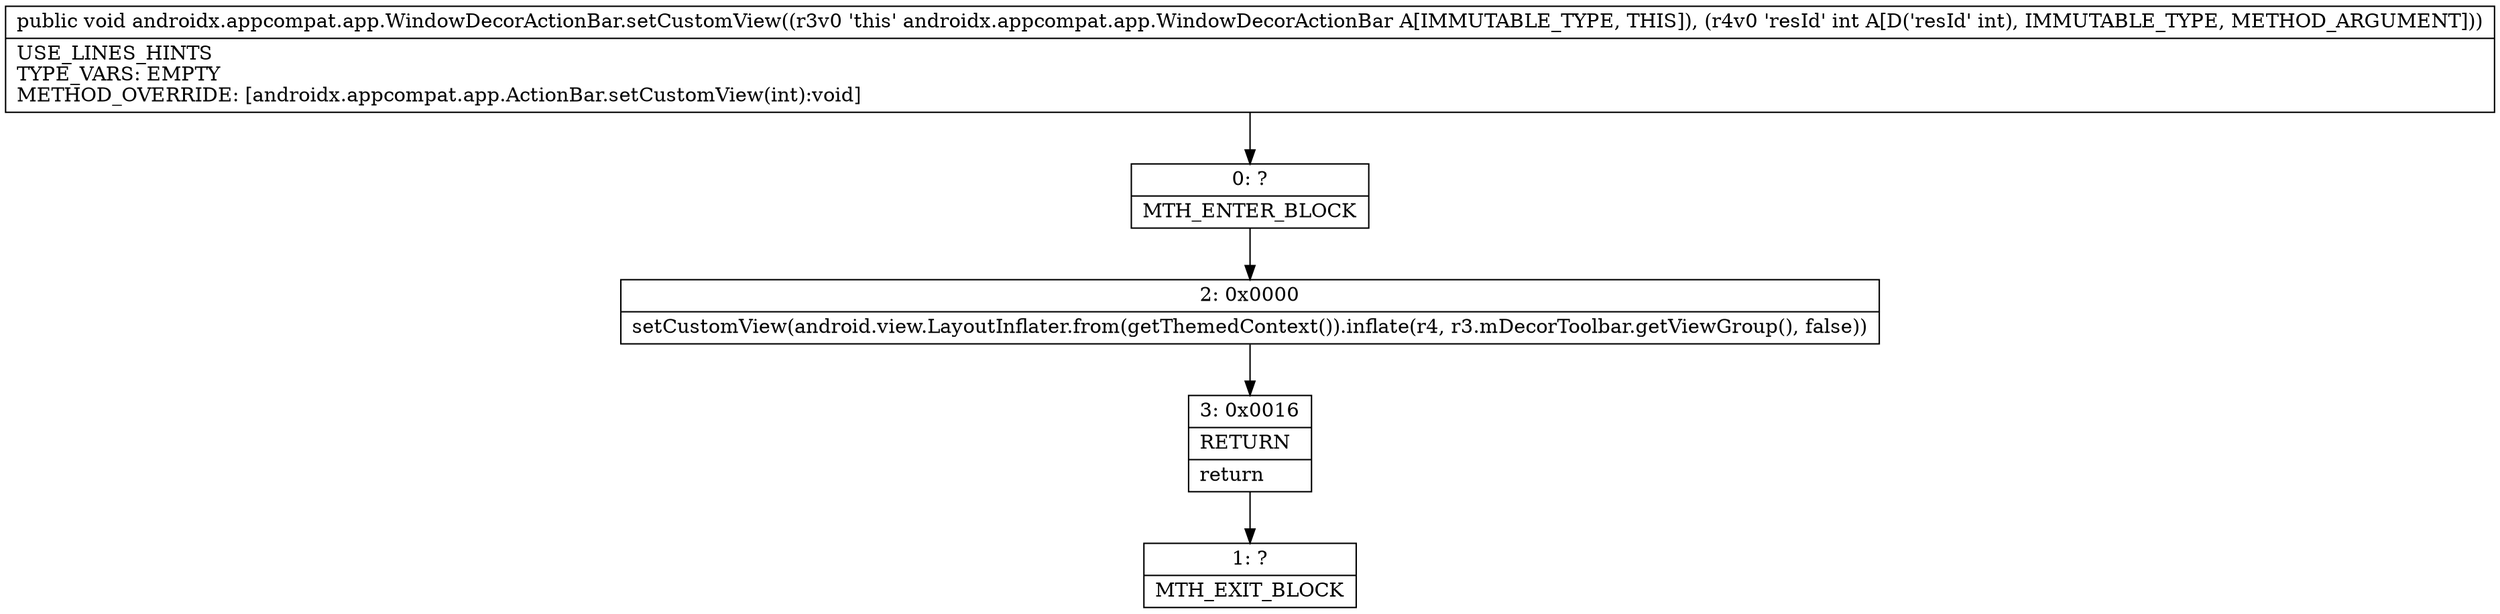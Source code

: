 digraph "CFG forandroidx.appcompat.app.WindowDecorActionBar.setCustomView(I)V" {
Node_0 [shape=record,label="{0\:\ ?|MTH_ENTER_BLOCK\l}"];
Node_2 [shape=record,label="{2\:\ 0x0000|setCustomView(android.view.LayoutInflater.from(getThemedContext()).inflate(r4, r3.mDecorToolbar.getViewGroup(), false))\l}"];
Node_3 [shape=record,label="{3\:\ 0x0016|RETURN\l|return\l}"];
Node_1 [shape=record,label="{1\:\ ?|MTH_EXIT_BLOCK\l}"];
MethodNode[shape=record,label="{public void androidx.appcompat.app.WindowDecorActionBar.setCustomView((r3v0 'this' androidx.appcompat.app.WindowDecorActionBar A[IMMUTABLE_TYPE, THIS]), (r4v0 'resId' int A[D('resId' int), IMMUTABLE_TYPE, METHOD_ARGUMENT]))  | USE_LINES_HINTS\lTYPE_VARS: EMPTY\lMETHOD_OVERRIDE: [androidx.appcompat.app.ActionBar.setCustomView(int):void]\l}"];
MethodNode -> Node_0;Node_0 -> Node_2;
Node_2 -> Node_3;
Node_3 -> Node_1;
}


